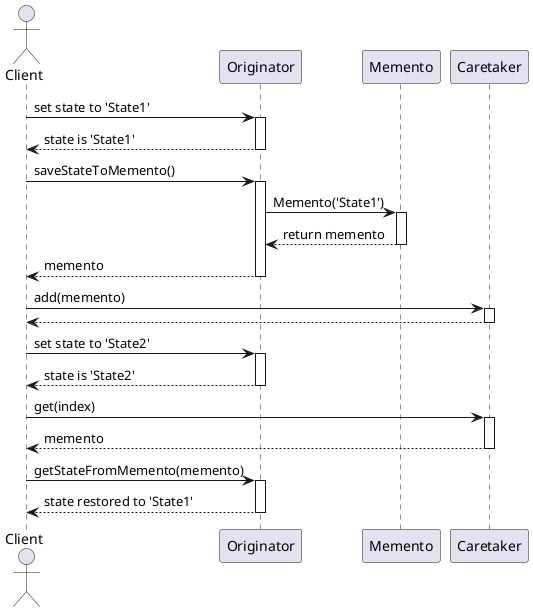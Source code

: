 @startuml MementoPatternSequenceDiagram

actor Client
participant "Originator" as Originator
participant "Memento" as Memento
participant "Caretaker" as Caretaker

Client -> Originator : set state to 'State1'
activate Originator
Originator --> Client : state is 'State1'
deactivate Originator

Client -> Originator : saveStateToMemento()
activate Originator
Originator -> Memento : Memento('State1')
activate Memento
Memento --> Originator : return memento
deactivate Memento
Originator --> Client : memento
deactivate Originator

Client -> Caretaker : add(memento)
activate Caretaker
Caretaker --> Client
deactivate Caretaker

Client -> Originator : set state to 'State2'
activate Originator
Originator --> Client : state is 'State2'
deactivate Originator

Client -> Caretaker : get(index)
activate Caretaker
Caretaker --> Client : memento
deactivate Caretaker

Client -> Originator : getStateFromMemento(memento)
activate Originator
Originator --> Client : state restored to 'State1'
deactivate Originator

@enduml
